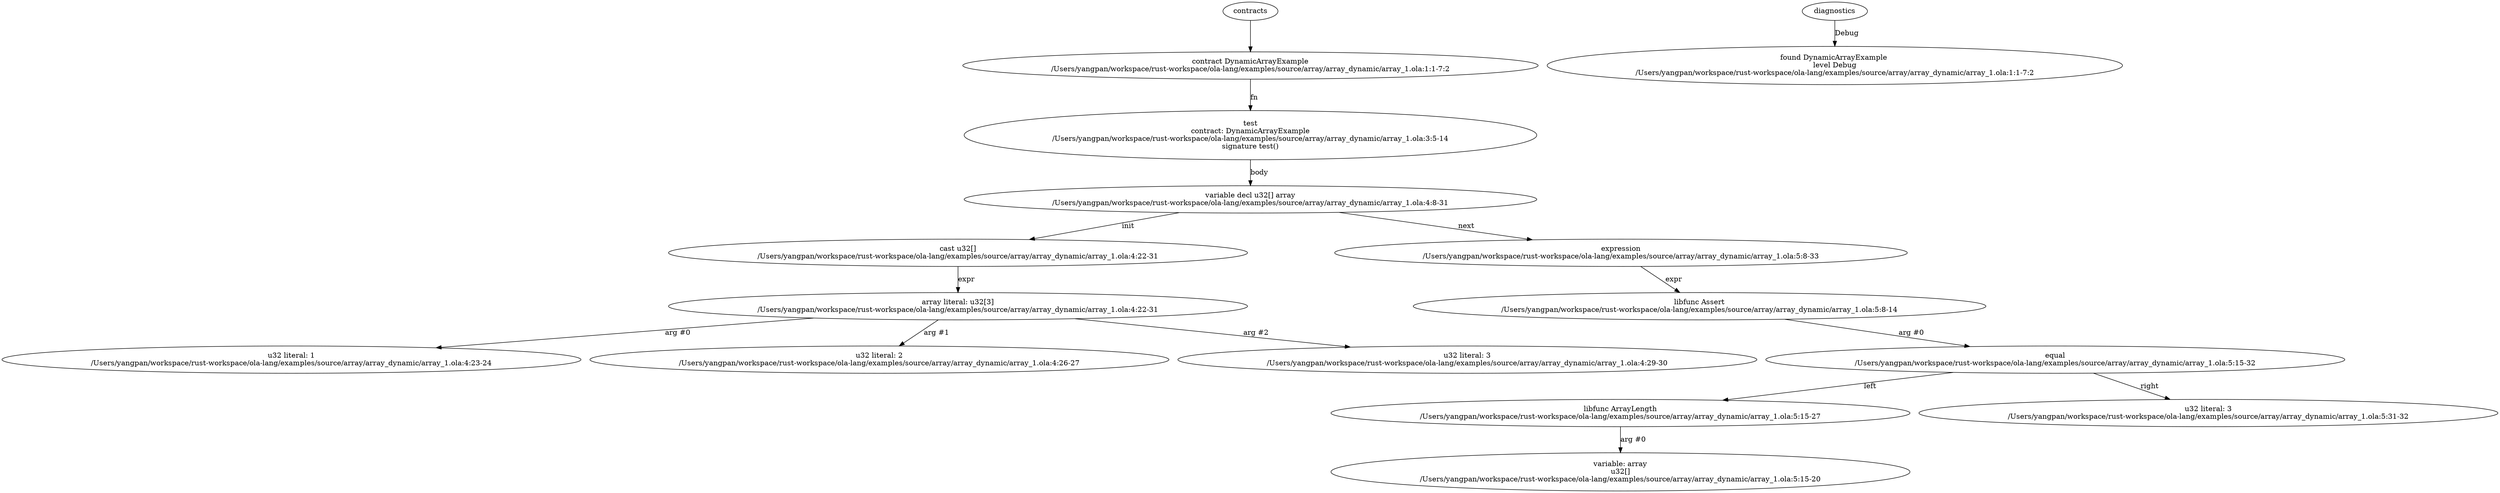 strict digraph "/Users/yangpan/workspace/rust-workspace/ola-lang/examples/source/array/array_dynamic/array_1.ola" {
	contract [label="contract DynamicArrayExample\n/Users/yangpan/workspace/rust-workspace/ola-lang/examples/source/array/array_dynamic/array_1.ola:1:1-7:2"]
	test [label="test\ncontract: DynamicArrayExample\n/Users/yangpan/workspace/rust-workspace/ola-lang/examples/source/array/array_dynamic/array_1.ola:3:5-14\nsignature test()"]
	var_decl [label="variable decl u32[] array\n/Users/yangpan/workspace/rust-workspace/ola-lang/examples/source/array/array_dynamic/array_1.ola:4:8-31"]
	cast [label="cast u32[]\n/Users/yangpan/workspace/rust-workspace/ola-lang/examples/source/array/array_dynamic/array_1.ola:4:22-31"]
	array_literal [label="array literal: u32[3]\n/Users/yangpan/workspace/rust-workspace/ola-lang/examples/source/array/array_dynamic/array_1.ola:4:22-31"]
	number_literal [label="u32 literal: 1\n/Users/yangpan/workspace/rust-workspace/ola-lang/examples/source/array/array_dynamic/array_1.ola:4:23-24"]
	number_literal_7 [label="u32 literal: 2\n/Users/yangpan/workspace/rust-workspace/ola-lang/examples/source/array/array_dynamic/array_1.ola:4:26-27"]
	number_literal_8 [label="u32 literal: 3\n/Users/yangpan/workspace/rust-workspace/ola-lang/examples/source/array/array_dynamic/array_1.ola:4:29-30"]
	expr [label="expression\n/Users/yangpan/workspace/rust-workspace/ola-lang/examples/source/array/array_dynamic/array_1.ola:5:8-33"]
	libfunc [label="libfunc Assert\n/Users/yangpan/workspace/rust-workspace/ola-lang/examples/source/array/array_dynamic/array_1.ola:5:8-14"]
	equal [label="equal\n/Users/yangpan/workspace/rust-workspace/ola-lang/examples/source/array/array_dynamic/array_1.ola:5:15-32"]
	libfunc_12 [label="libfunc ArrayLength\n/Users/yangpan/workspace/rust-workspace/ola-lang/examples/source/array/array_dynamic/array_1.ola:5:15-27"]
	variable [label="variable: array\nu32[]\n/Users/yangpan/workspace/rust-workspace/ola-lang/examples/source/array/array_dynamic/array_1.ola:5:15-20"]
	number_literal_14 [label="u32 literal: 3\n/Users/yangpan/workspace/rust-workspace/ola-lang/examples/source/array/array_dynamic/array_1.ola:5:31-32"]
	diagnostic [label="found DynamicArrayExample \nlevel Debug\n/Users/yangpan/workspace/rust-workspace/ola-lang/examples/source/array/array_dynamic/array_1.ola:1:1-7:2"]
	contracts -> contract
	contract -> test [label="fn"]
	test -> var_decl [label="body"]
	var_decl -> cast [label="init"]
	cast -> array_literal [label="expr"]
	array_literal -> number_literal [label="arg #0"]
	array_literal -> number_literal_7 [label="arg #1"]
	array_literal -> number_literal_8 [label="arg #2"]
	var_decl -> expr [label="next"]
	expr -> libfunc [label="expr"]
	libfunc -> equal [label="arg #0"]
	equal -> libfunc_12 [label="left"]
	libfunc_12 -> variable [label="arg #0"]
	equal -> number_literal_14 [label="right"]
	diagnostics -> diagnostic [label="Debug"]
}
